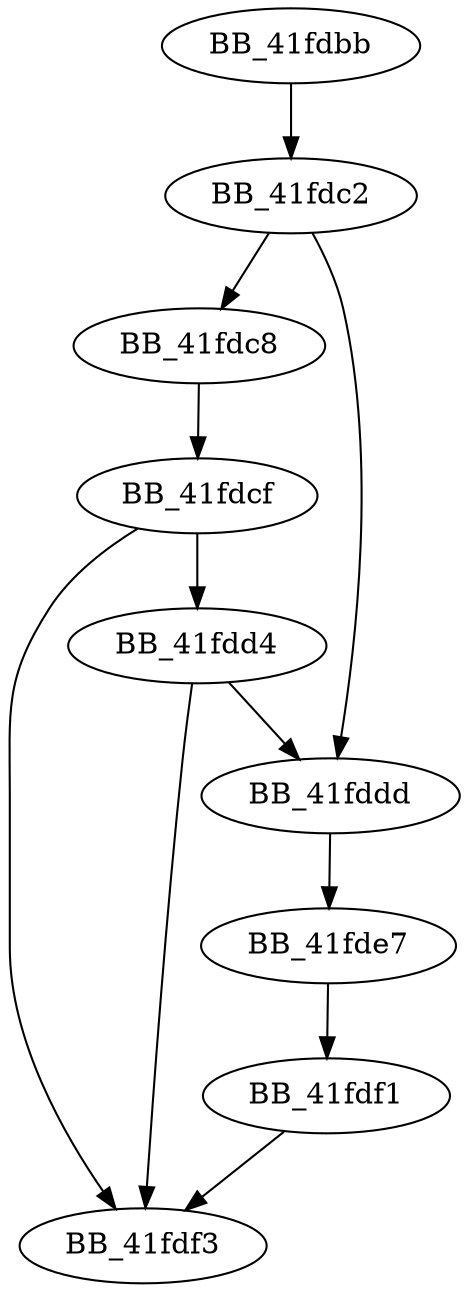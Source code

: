 DiGraph __FF_MSGBANNER{
BB_41fdbb->BB_41fdc2
BB_41fdc2->BB_41fdc8
BB_41fdc2->BB_41fddd
BB_41fdc8->BB_41fdcf
BB_41fdcf->BB_41fdd4
BB_41fdcf->BB_41fdf3
BB_41fdd4->BB_41fddd
BB_41fdd4->BB_41fdf3
BB_41fddd->BB_41fde7
BB_41fde7->BB_41fdf1
BB_41fdf1->BB_41fdf3
}
